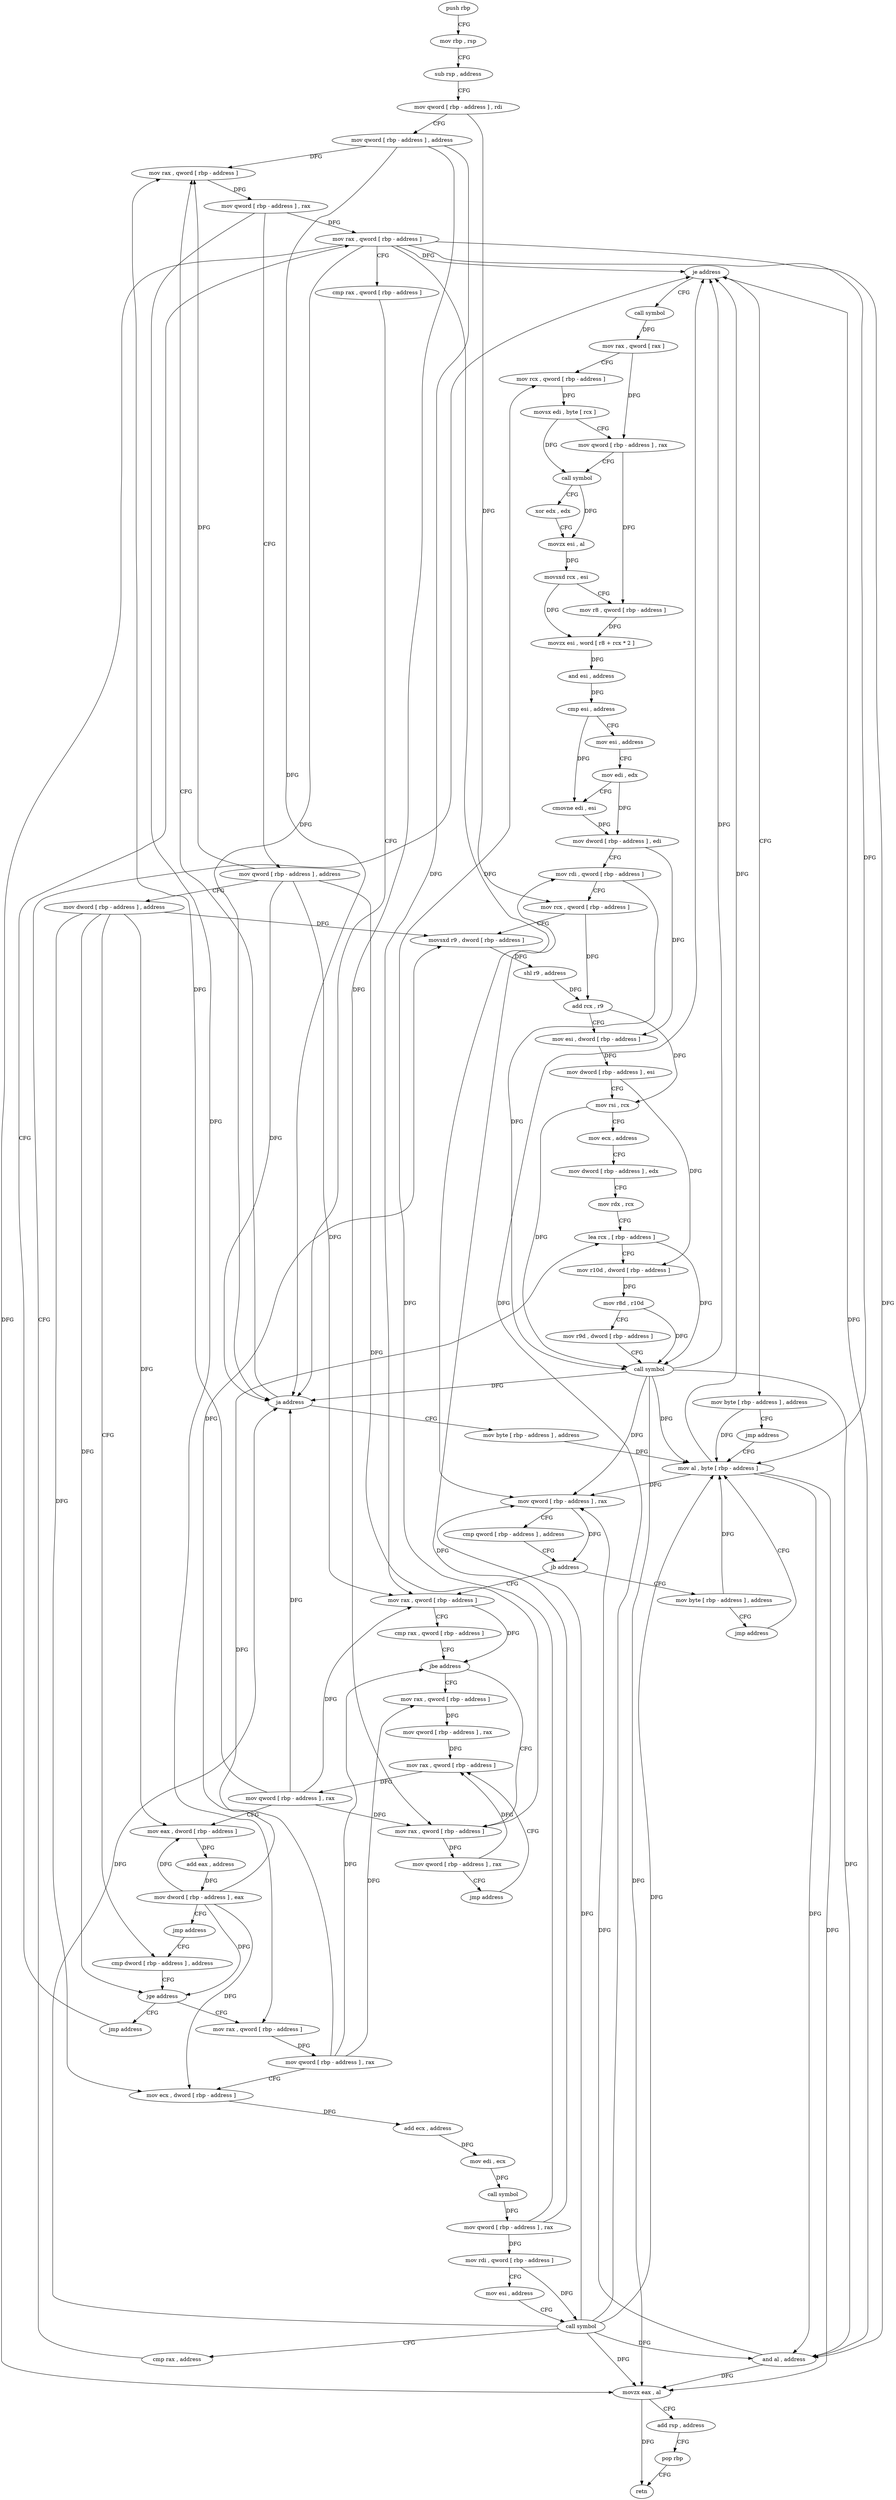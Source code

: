 digraph "func" {
"4227120" [label = "push rbp" ]
"4227121" [label = "mov rbp , rsp" ]
"4227124" [label = "sub rsp , address" ]
"4227128" [label = "mov qword [ rbp - address ] , rdi" ]
"4227132" [label = "mov qword [ rbp - address ] , address" ]
"4227140" [label = "mov rax , qword [ rbp - address ]" ]
"4227440" [label = "jmp address" ]
"4227445" [label = "mov rax , qword [ rbp - address ]" ]
"4227173" [label = "mov rax , qword [ rbp - address ]" ]
"4227177" [label = "mov qword [ rbp - address ] , rax" ]
"4227181" [label = "mov ecx , dword [ rbp - address ]" ]
"4227184" [label = "add ecx , address" ]
"4227190" [label = "mov edi , ecx" ]
"4227192" [label = "call symbol" ]
"4227197" [label = "mov qword [ rbp - address ] , rax" ]
"4227201" [label = "mov rdi , qword [ rbp - address ]" ]
"4227205" [label = "mov esi , address" ]
"4227210" [label = "call symbol" ]
"4227215" [label = "cmp rax , address" ]
"4227219" [label = "je address" ]
"4227234" [label = "call symbol" ]
"4227225" [label = "mov byte [ rbp - address ] , address" ]
"4227449" [label = "cmp rax , qword [ rbp - address ]" ]
"4227453" [label = "ja address" ]
"4227459" [label = "mov byte [ rbp - address ] , address" ]
"4227239" [label = "mov rax , qword [ rax ]" ]
"4227242" [label = "mov rcx , qword [ rbp - address ]" ]
"4227246" [label = "movsx edi , byte [ rcx ]" ]
"4227249" [label = "mov qword [ rbp - address ] , rax" ]
"4227253" [label = "call symbol" ]
"4227258" [label = "xor edx , edx" ]
"4227260" [label = "movzx esi , al" ]
"4227263" [label = "movsxd rcx , esi" ]
"4227266" [label = "mov r8 , qword [ rbp - address ]" ]
"4227270" [label = "movzx esi , word [ r8 + rcx * 2 ]" ]
"4227275" [label = "and esi , address" ]
"4227281" [label = "cmp esi , address" ]
"4227284" [label = "mov esi , address" ]
"4227289" [label = "mov edi , edx" ]
"4227291" [label = "cmovne edi , esi" ]
"4227294" [label = "mov dword [ rbp - address ] , edi" ]
"4227297" [label = "mov rdi , qword [ rbp - address ]" ]
"4227301" [label = "mov rcx , qword [ rbp - address ]" ]
"4227305" [label = "movsxd r9 , dword [ rbp - address ]" ]
"4227309" [label = "shl r9 , address" ]
"4227313" [label = "add rcx , r9" ]
"4227316" [label = "mov esi , dword [ rbp - address ]" ]
"4227319" [label = "mov dword [ rbp - address ] , esi" ]
"4227322" [label = "mov rsi , rcx" ]
"4227325" [label = "mov ecx , address" ]
"4227330" [label = "mov dword [ rbp - address ] , edx" ]
"4227333" [label = "mov rdx , rcx" ]
"4227336" [label = "lea rcx , [ rbp - address ]" ]
"4227340" [label = "mov r10d , dword [ rbp - address ]" ]
"4227344" [label = "mov r8d , r10d" ]
"4227347" [label = "mov r9d , dword [ rbp - address ]" ]
"4227351" [label = "call symbol" ]
"4227356" [label = "mov qword [ rbp - address ] , rax" ]
"4227360" [label = "cmp qword [ rbp - address ] , address" ]
"4227368" [label = "jb address" ]
"4227383" [label = "mov rax , qword [ rbp - address ]" ]
"4227374" [label = "mov byte [ rbp - address ] , address" ]
"4227229" [label = "jmp address" ]
"4227463" [label = "mov al , byte [ rbp - address ]" ]
"4227144" [label = "mov qword [ rbp - address ] , rax" ]
"4227148" [label = "mov qword [ rbp - address ] , address" ]
"4227156" [label = "mov dword [ rbp - address ] , address" ]
"4227163" [label = "cmp dword [ rbp - address ] , address" ]
"4227387" [label = "cmp rax , qword [ rbp - address ]" ]
"4227391" [label = "jbe address" ]
"4227410" [label = "mov rax , qword [ rbp - address ]" ]
"4227397" [label = "mov rax , qword [ rbp - address ]" ]
"4227378" [label = "jmp address" ]
"4227466" [label = "and al , address" ]
"4227468" [label = "movzx eax , al" ]
"4227471" [label = "add rsp , address" ]
"4227475" [label = "pop rbp" ]
"4227476" [label = "retn" ]
"4227414" [label = "mov qword [ rbp - address ] , rax" ]
"4227418" [label = "mov rax , qword [ rbp - address ]" ]
"4227401" [label = "mov qword [ rbp - address ] , rax" ]
"4227405" [label = "jmp address" ]
"4227167" [label = "jge address" ]
"4227422" [label = "mov qword [ rbp - address ] , rax" ]
"4227426" [label = "mov eax , dword [ rbp - address ]" ]
"4227429" [label = "add eax , address" ]
"4227432" [label = "mov dword [ rbp - address ] , eax" ]
"4227435" [label = "jmp address" ]
"4227120" -> "4227121" [ label = "CFG" ]
"4227121" -> "4227124" [ label = "CFG" ]
"4227124" -> "4227128" [ label = "CFG" ]
"4227128" -> "4227132" [ label = "CFG" ]
"4227128" -> "4227301" [ label = "DFG" ]
"4227132" -> "4227140" [ label = "DFG" ]
"4227132" -> "4227453" [ label = "DFG" ]
"4227132" -> "4227383" [ label = "DFG" ]
"4227132" -> "4227397" [ label = "DFG" ]
"4227140" -> "4227144" [ label = "DFG" ]
"4227440" -> "4227445" [ label = "CFG" ]
"4227445" -> "4227449" [ label = "CFG" ]
"4227445" -> "4227219" [ label = "DFG" ]
"4227445" -> "4227453" [ label = "DFG" ]
"4227445" -> "4227356" [ label = "DFG" ]
"4227445" -> "4227463" [ label = "DFG" ]
"4227445" -> "4227466" [ label = "DFG" ]
"4227445" -> "4227468" [ label = "DFG" ]
"4227173" -> "4227177" [ label = "DFG" ]
"4227177" -> "4227181" [ label = "CFG" ]
"4227177" -> "4227391" [ label = "DFG" ]
"4227177" -> "4227410" [ label = "DFG" ]
"4227177" -> "4227336" [ label = "DFG" ]
"4227181" -> "4227184" [ label = "DFG" ]
"4227184" -> "4227190" [ label = "DFG" ]
"4227190" -> "4227192" [ label = "DFG" ]
"4227192" -> "4227197" [ label = "DFG" ]
"4227197" -> "4227201" [ label = "DFG" ]
"4227197" -> "4227242" [ label = "DFG" ]
"4227197" -> "4227297" [ label = "DFG" ]
"4227201" -> "4227205" [ label = "CFG" ]
"4227201" -> "4227210" [ label = "DFG" ]
"4227205" -> "4227210" [ label = "CFG" ]
"4227210" -> "4227215" [ label = "CFG" ]
"4227210" -> "4227219" [ label = "DFG" ]
"4227210" -> "4227453" [ label = "DFG" ]
"4227210" -> "4227356" [ label = "DFG" ]
"4227210" -> "4227463" [ label = "DFG" ]
"4227210" -> "4227466" [ label = "DFG" ]
"4227210" -> "4227468" [ label = "DFG" ]
"4227215" -> "4227219" [ label = "CFG" ]
"4227219" -> "4227234" [ label = "CFG" ]
"4227219" -> "4227225" [ label = "CFG" ]
"4227234" -> "4227239" [ label = "DFG" ]
"4227225" -> "4227229" [ label = "CFG" ]
"4227225" -> "4227463" [ label = "DFG" ]
"4227449" -> "4227453" [ label = "CFG" ]
"4227453" -> "4227140" [ label = "CFG" ]
"4227453" -> "4227459" [ label = "CFG" ]
"4227459" -> "4227463" [ label = "DFG" ]
"4227239" -> "4227242" [ label = "CFG" ]
"4227239" -> "4227249" [ label = "DFG" ]
"4227242" -> "4227246" [ label = "DFG" ]
"4227246" -> "4227249" [ label = "CFG" ]
"4227246" -> "4227253" [ label = "DFG" ]
"4227249" -> "4227253" [ label = "CFG" ]
"4227249" -> "4227266" [ label = "DFG" ]
"4227253" -> "4227258" [ label = "CFG" ]
"4227253" -> "4227260" [ label = "DFG" ]
"4227258" -> "4227260" [ label = "CFG" ]
"4227260" -> "4227263" [ label = "DFG" ]
"4227263" -> "4227266" [ label = "CFG" ]
"4227263" -> "4227270" [ label = "DFG" ]
"4227266" -> "4227270" [ label = "DFG" ]
"4227270" -> "4227275" [ label = "DFG" ]
"4227275" -> "4227281" [ label = "DFG" ]
"4227281" -> "4227284" [ label = "CFG" ]
"4227281" -> "4227291" [ label = "DFG" ]
"4227284" -> "4227289" [ label = "CFG" ]
"4227289" -> "4227291" [ label = "CFG" ]
"4227289" -> "4227294" [ label = "DFG" ]
"4227291" -> "4227294" [ label = "DFG" ]
"4227294" -> "4227297" [ label = "CFG" ]
"4227294" -> "4227316" [ label = "DFG" ]
"4227297" -> "4227301" [ label = "CFG" ]
"4227297" -> "4227351" [ label = "DFG" ]
"4227301" -> "4227305" [ label = "CFG" ]
"4227301" -> "4227313" [ label = "DFG" ]
"4227305" -> "4227309" [ label = "DFG" ]
"4227309" -> "4227313" [ label = "DFG" ]
"4227313" -> "4227316" [ label = "CFG" ]
"4227313" -> "4227322" [ label = "DFG" ]
"4227316" -> "4227319" [ label = "DFG" ]
"4227319" -> "4227322" [ label = "CFG" ]
"4227319" -> "4227340" [ label = "DFG" ]
"4227322" -> "4227325" [ label = "CFG" ]
"4227322" -> "4227351" [ label = "DFG" ]
"4227325" -> "4227330" [ label = "CFG" ]
"4227330" -> "4227333" [ label = "CFG" ]
"4227333" -> "4227336" [ label = "CFG" ]
"4227336" -> "4227340" [ label = "CFG" ]
"4227336" -> "4227351" [ label = "DFG" ]
"4227340" -> "4227344" [ label = "DFG" ]
"4227344" -> "4227347" [ label = "CFG" ]
"4227344" -> "4227351" [ label = "DFG" ]
"4227347" -> "4227351" [ label = "CFG" ]
"4227351" -> "4227356" [ label = "DFG" ]
"4227351" -> "4227219" [ label = "DFG" ]
"4227351" -> "4227453" [ label = "DFG" ]
"4227351" -> "4227463" [ label = "DFG" ]
"4227351" -> "4227466" [ label = "DFG" ]
"4227351" -> "4227468" [ label = "DFG" ]
"4227356" -> "4227360" [ label = "CFG" ]
"4227356" -> "4227368" [ label = "DFG" ]
"4227360" -> "4227368" [ label = "CFG" ]
"4227368" -> "4227383" [ label = "CFG" ]
"4227368" -> "4227374" [ label = "CFG" ]
"4227383" -> "4227387" [ label = "CFG" ]
"4227383" -> "4227391" [ label = "DFG" ]
"4227374" -> "4227378" [ label = "CFG" ]
"4227374" -> "4227463" [ label = "DFG" ]
"4227229" -> "4227463" [ label = "CFG" ]
"4227463" -> "4227466" [ label = "DFG" ]
"4227463" -> "4227219" [ label = "DFG" ]
"4227463" -> "4227356" [ label = "DFG" ]
"4227463" -> "4227468" [ label = "DFG" ]
"4227144" -> "4227148" [ label = "CFG" ]
"4227144" -> "4227173" [ label = "DFG" ]
"4227144" -> "4227445" [ label = "DFG" ]
"4227148" -> "4227156" [ label = "CFG" ]
"4227148" -> "4227140" [ label = "DFG" ]
"4227148" -> "4227453" [ label = "DFG" ]
"4227148" -> "4227383" [ label = "DFG" ]
"4227148" -> "4227397" [ label = "DFG" ]
"4227156" -> "4227163" [ label = "CFG" ]
"4227156" -> "4227167" [ label = "DFG" ]
"4227156" -> "4227181" [ label = "DFG" ]
"4227156" -> "4227305" [ label = "DFG" ]
"4227156" -> "4227426" [ label = "DFG" ]
"4227163" -> "4227167" [ label = "CFG" ]
"4227387" -> "4227391" [ label = "CFG" ]
"4227391" -> "4227410" [ label = "CFG" ]
"4227391" -> "4227397" [ label = "CFG" ]
"4227410" -> "4227414" [ label = "DFG" ]
"4227397" -> "4227401" [ label = "DFG" ]
"4227378" -> "4227463" [ label = "CFG" ]
"4227466" -> "4227468" [ label = "DFG" ]
"4227466" -> "4227219" [ label = "DFG" ]
"4227466" -> "4227356" [ label = "DFG" ]
"4227468" -> "4227471" [ label = "CFG" ]
"4227468" -> "4227476" [ label = "DFG" ]
"4227471" -> "4227475" [ label = "CFG" ]
"4227475" -> "4227476" [ label = "CFG" ]
"4227414" -> "4227418" [ label = "DFG" ]
"4227418" -> "4227422" [ label = "DFG" ]
"4227401" -> "4227405" [ label = "CFG" ]
"4227401" -> "4227418" [ label = "DFG" ]
"4227405" -> "4227418" [ label = "CFG" ]
"4227167" -> "4227440" [ label = "CFG" ]
"4227167" -> "4227173" [ label = "CFG" ]
"4227422" -> "4227426" [ label = "CFG" ]
"4227422" -> "4227140" [ label = "DFG" ]
"4227422" -> "4227453" [ label = "DFG" ]
"4227422" -> "4227383" [ label = "DFG" ]
"4227422" -> "4227397" [ label = "DFG" ]
"4227426" -> "4227429" [ label = "DFG" ]
"4227429" -> "4227432" [ label = "DFG" ]
"4227432" -> "4227435" [ label = "CFG" ]
"4227432" -> "4227167" [ label = "DFG" ]
"4227432" -> "4227181" [ label = "DFG" ]
"4227432" -> "4227305" [ label = "DFG" ]
"4227432" -> "4227426" [ label = "DFG" ]
"4227435" -> "4227163" [ label = "CFG" ]
}
